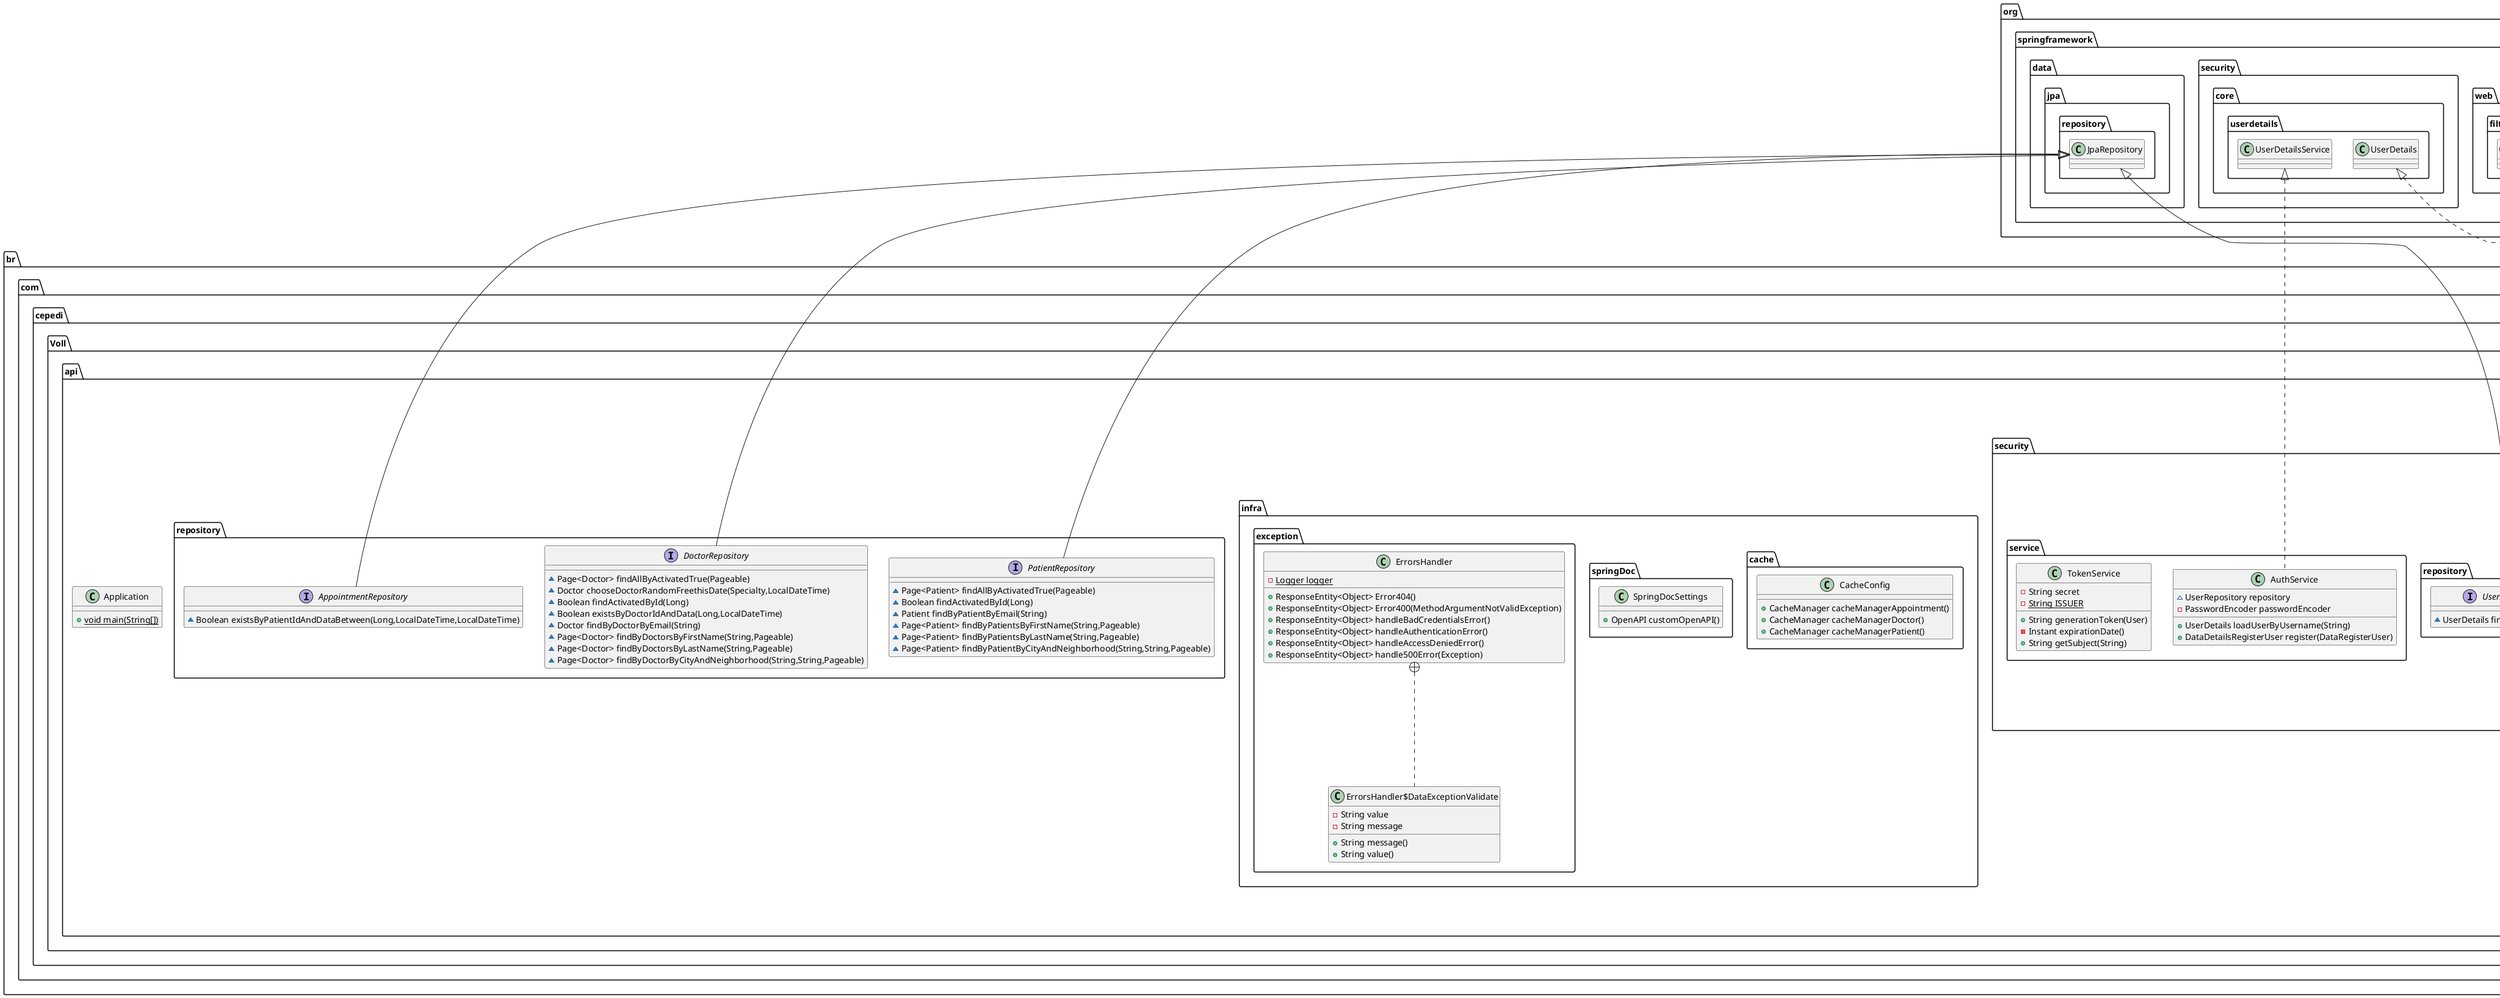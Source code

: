 @startuml
class br.com.cepedi.Voll.api.services.doctor.validations.disabled.ValidateDoctorAlreadyDisabled {
- DoctorRepository repository
+ void validation(Long)
}


class br.com.cepedi.Voll.api.controller.V1.AppointmentControllerV1 {
- {static} Logger log
- AppointmentService service
+ ResponseEntity<Object> schedule(DataRegisterAppointment)
+ ResponseEntity<Object> cancel(DataCancelAppointment)
}


class br.com.cepedi.Voll.api.model.records.doctor.input.DataUpdateDoctor {
- String name
- String email
- String phoneNumber
- DataRegisterAddress dataAddress
+ String name()
+ String phoneNumber()
+ String email()
+ DataRegisterAddress dataAddress()
}


class br.com.cepedi.Voll.api.model.entitys.Address {
- String publicPlace
- String neighborhood
- String cep
- String city
- String uf
- String complement
- String number
+ void updateData(DataRegisterAddress)
}


interface br.com.cepedi.Voll.api.services.appointment.validations.register.ValidationAcheduleAppointment {
~ void validation(DataRegisterAppointment)
}

class br.com.cepedi.Voll.api.model.records.doctor.input.DataRegisterDoctor {
- String name
- String email
- String phoneNumber
- String crm
- Specialty specialty
- DataRegisterAddress dataAddress
+ String name()
+ String crm()
+ String phoneNumber()
+ String email()
+ Specialty specialty()
+ DataRegisterAddress dataAddress()
}


class br.com.cepedi.Voll.api.services.appointment.validations.register.ValidationDoctorWithOtherAppointmentInSameDate {
- DoctorRepository repositoryDoctor
+ void validation(DataRegisterAppointment)
}


class br.com.cepedi.Voll.api.security.model.records.details.DadosTokenJWT {
- String token
+ String token()
}


interface br.com.cepedi.Voll.api.services.patient.validations.register.ValidationRegisterPatient {
}
class br.com.cepedi.Voll.api.model.records.address.input.DataRegisterAddress {
- String publicPlace
- String neighborhood
- String cep
- String city
- String uf
- String complement
- String number
+ String uf()
+ String neighborhood()
+ String number()
+ String cep()
+ String publicPlace()
+ String city()
+ String complement()
}


class br.com.cepedi.Voll.api.services.doctor.validations.update.ValidateDoctorExistenceForUpdate {
- DoctorRepository repository
+ void validation(Long,DataUpdateDoctor)
}


class br.com.cepedi.Voll.api.services.appointment.validations.register.validateDoctorExistence {
- DoctorRepository repositoryDoctor
+ void validation(DataRegisterAppointment)
}


class br.com.cepedi.Voll.api.services.doctor.validations.update.ValidateDoctorDisabled {
- DoctorRepository repository
+ void validation(Long,DataUpdateDoctor)
}


interface br.com.cepedi.Voll.api.services.doctor.validations.disabled.ValidationDisabledDoctor {
~ void validation(Long)
}

class br.com.cepedi.Voll.api.security.infra.SecurityFilter {
- TokenService tokenService
- UserRepository repository
# void doFilterInternal(HttpServletRequest,HttpServletResponse,FilterChain)
- String recoverToken(HttpServletRequest)
}


class br.com.cepedi.Voll.api.security.model.records.input.DataAuth {
- String login
- String password
+ String password()
+ String login()
}


class br.com.cepedi.Voll.api.security.infra.SettingsSecurity {
- SecurityFilter securityFilter
+ SecurityFilterChain securityFilterChain(HttpSecurity)
+ AuthenticationManager authenticationManager(AuthenticationConfiguration)
+ PasswordEncoder passwordEncoder()
}


class br.com.cepedi.Voll.api.model.entitys.Patient {
- Long id
- String name
- String email
- String phoneNumber
- String cpf
- Address address
- Boolean activated
+ void updateData(DataUpdatePatient)
+ void logicalDelete()
}


class br.com.cepedi.Voll.api.model.records.patient.input.DataRegisterPatient {
- String name
- String email
- String phoneNumber
- String cpf
- DataRegisterAddress dataAddress
+ String name()
+ String cpf()
+ String phoneNumber()
+ String email()
+ DataRegisterAddress dataAddress()
}


interface br.com.cepedi.Voll.api.services.patient.validations.update.ValidationUpdatePatient {
~ void validation(Long,DataUpdatePatient)
}

class br.com.cepedi.Voll.api.controller.V2.DoctorControllerV2 {
- {static} Logger log
- DoctorService service
+ ResponseEntity<DataDetailsDoctor> register(DataRegisterDoctor,UriComponentsBuilder)
+ ResponseEntity<Page<DataDetailsDoctor>> list(Pageable)
+ ResponseEntity<DataDetailsDoctor> details(Long)
+ ResponseEntity<DataDetailsDoctor> update(Long,DataUpdateDoctor)
+ ResponseEntity<Object> disabled(Long)
}


class br.com.cepedi.Voll.api.Application {
+ {static} void main(String[])
}

class br.com.cepedi.Voll.api.services.patient.validations.disabled.ValidatePatientAlreadyDisabled {
- PatientRepository repository
+ void validation(Long)
}


class br.com.cepedi.Voll.api.infra.cache.CacheConfig {
+ CacheManager cacheManagerAppointment()
+ CacheManager cacheManagerDoctor()
+ CacheManager cacheManagerPatient()
}

class br.com.cepedi.Voll.api.model.entitys.Doctor {
- Long id
- String name
- String email
~ String phoneNumber
- String crm
- Specialty specialty
- Address address
- Boolean activated
+ void updateData(DataUpdateDoctor)
+ void logicalDelete()
}


class br.com.cepedi.Voll.api.model.records.appointment.input.DataRegisterAppointment {
- Long idDoctor
- Long idPatient
- LocalDateTime date
- Specialty specialty
+ LocalDateTime date()
+ Specialty specialty()
+ Long idPatient()
+ Long idDoctor()
}


enum br.com.cepedi.Voll.api.model.records.appointment.enums.ReasonCancelAppointment {
+  PATIENT_GIVE_UP
+  DOCTOR_CANCEL
+  OTHERS
}

interface br.com.cepedi.Voll.api.services.patient.validations.disabled.ValidationDisabledPatient {
~ void validation(Long)
}

class br.com.cepedi.Voll.api.services.appointment.validations.register.ValidationRegisterBeforeTimeEstablished {
+ void validation(DataRegisterAppointment)
}

class br.com.cepedi.Voll.api.services.doctor.DoctorService {
- DoctorRepository repository
- List<ValidationDisabledDoctor> validationsDisabled
- List<ValidationUpdateDoctor> validationsUpdate
+ DataDetailsDoctor register(DataRegisterDoctor)
+ Page<DataDetailsDoctor> list(Pageable)
+ DataDetailsDoctor details(Long)
+ DataDetailsDoctor update(Long,DataUpdateDoctor)
+ void disabled(Long)
}


class br.com.cepedi.Voll.api.services.patient.PatientService {
- PatientRepository repository
- List<ValidationUpdatePatient> validationUpdatePatient
- List<ValidationDisabledPatient> validationDisabledPatients
+ DataDetailsPatient register(DataRegisterPatient)
+ Page<DataDetailsPatient> list(Pageable)
+ DataDetailsPatient details(Long)
+ DataDetailsPatient update(Long,DataUpdatePatient)
+ void disabled(Long)
}


class br.com.cepedi.Voll.api.security.controller.AuthController {
- AuthenticationManager manager
- TokenService tokenService
+ ResponseEntity efetuarLogin(DataAuth)
}


class br.com.cepedi.Voll.api.controller.V2.PatientControllerV2 {
- {static} Logger log
- PatientService service
+ ResponseEntity<DataDetailsPatient> register(DataRegisterPatient,UriComponentsBuilder)
+ ResponseEntity<Page<DataDetailsPatient>> listPatients(Pageable)
+ ResponseEntity<DataDetailsPatient> detailsDoctor(Long)
+ ResponseEntity<DataDetailsPatient> update(Long,DataUpdatePatient)
+ ResponseEntity<Object> disabled(Long)
}


interface br.com.cepedi.Voll.api.repository.PatientRepository {
~ Page<Patient> findAllByActivatedTrue(Pageable)
~ Boolean findActivatedById(Long)
~ Patient findByPatientByEmail(String)
~ Page<Patient> findByPatientsByFirstName(String,Pageable)
~ Page<Patient> findByPatientsByLastName(String,Pageable)
~ Page<Patient> findByPatientByCityAndNeighborhood(String,String,Pageable)
}

interface br.com.cepedi.Voll.api.services.doctor.validations.update.ValidationUpdateDoctor {
~ void validation(Long,DataUpdateDoctor)
}

class br.com.cepedi.Voll.api.infra.springDoc.SpringDocSettings {
+ OpenAPI customOpenAPI()
}

class br.com.cepedi.Voll.api.security.model.records.input.DataRegisterUser {
- String login
- String email
- String name
- String password
+ String login()
+ String email()
+ String name()
+ String password()
}


enum br.com.cepedi.Voll.api.model.records.doctor.input.Specialty {
+  ORTHOPEDICS
+  CARDIOLOGY
+  GYNECOLOGY
+  DERMATOLOGY
}

class br.com.cepedi.Voll.api.services.patient.validations.update.ValidatePatientDisabledForUpdate {
- PatientRepository repository
+ void validation(Long,DataUpdatePatient)
}


class br.com.cepedi.Voll.api.services.appointment.validations.register.ValidationTimeOperationClinic {
+ void validation(DataRegisterAppointment)
}

class br.com.cepedi.Voll.api.services.appointment.validations.register.ValidationDoctorActivated {
- DoctorRepository repositoryDoctor
+ void validation(DataRegisterAppointment)
}


class br.com.cepedi.Voll.api.services.appointment.validations.register.ValidationPatientWithoutOtherAppointmentOnTheDate {
- AppointmentRepository appointmentRepository
+ void validation(DataRegisterAppointment)
}


class br.com.cepedi.Voll.api.model.records.patient.input.DataUpdatePatient {
- String name
- String phoneNumber
- DataRegisterAddress dataAddress
+ String name()
+ String phoneNumber()
+ DataRegisterAddress dataAddress()
}


class br.com.cepedi.Voll.api.model.records.patient.details.DataDetailsPatient {
- Long id
- String name
- String email
- String phoneNumber
- String cpf
- DataDetailsAddress address
- Boolean activated
+ String phoneNumber()
+ DataDetailsAddress address()
+ String cpf()
+ String name()
+ String email()
+ Boolean activated()
+ Long id()
}


interface br.com.cepedi.Voll.api.services.appointment.validations.cancel.ValidationCancelAppointment {
~ void validation(DataCancelAppointment)
}

interface br.com.cepedi.Voll.api.services.doctor.validations.register.ValidationRegisterDoctor {
~ void validation(DataRegisterDoctor)
}

class br.com.cepedi.Voll.api.controller.V1.DoctorControllerV1 {
- {static} Logger log
- DoctorService service
+ ResponseEntity<DataDetailsDoctor> register(DataRegisterDoctor,UriComponentsBuilder)
+ ResponseEntity<Page<DataDetailsDoctor>> list(Pageable)
+ ResponseEntity<DataDetailsDoctor> details(Long)
+ ResponseEntity<DataDetailsDoctor> update(Long,DataUpdateDoctor)
+ ResponseEntity<Object> disabled(Long)
}


class br.com.cepedi.Voll.api.model.records.appointment.details.DataDetailsAppointment {
- Long id
- Long doctorId
- String doctorName
- Long patientId
- String patientName
- LocalDateTime dateService
- ReasonCancelAppointment reasonCancel
+ String doctorName()
+ LocalDateTime dateService()
+ Long doctorId()
+ Long patientId()
+ String patientName()
+ Long id()
+ ReasonCancelAppointment reasonCancel()
}


class br.com.cepedi.Voll.api.services.patient.validations.update.ValidatePatientExistenceForUpdate {
- PatientRepository repository
+ void validation(Long,DataUpdatePatient)
}


class br.com.cepedi.Voll.api.controller.V1.PatientControllerV1 {
- {static} Logger log
- PatientService service
+ ResponseEntity<DataDetailsPatient> register(DataRegisterPatient,UriComponentsBuilder)
+ ResponseEntity<Page<DataDetailsPatient>> listPatients(Pageable)
+ ResponseEntity<DataDetailsPatient> detailsDoctor(Long)
+ ResponseEntity<DataDetailsPatient> update(Long,DataUpdatePatient)
+ ResponseEntity<Object> disabled(Long)
}


class br.com.cepedi.Voll.api.infra.exception.ErrorsHandler {
- {static} Logger logger
+ ResponseEntity<Object> Error404()
+ ResponseEntity<Object> Error400(MethodArgumentNotValidException)
+ ResponseEntity<Object> handleBadCredentialsError()
+ ResponseEntity<Object> handleAuthenticationError()
+ ResponseEntity<Object> handleAccessDeniedError()
+ ResponseEntity<Object> handle500Error(Exception)
}


class br.com.cepedi.Voll.api.infra.exception.ErrorsHandler$DataExceptionValidate {
- String value
- String message
+ String message()
+ String value()
}


interface br.com.cepedi.Voll.api.security.repository.UserRepository {
~ UserDetails findByLogin(String)
}

class br.com.cepedi.Voll.api.services.appointment.validations.register.ValidationPatientActivated {
- PatientRepository repositoryPatient
+ void validation(DataRegisterAppointment)
}


interface br.com.cepedi.Voll.api.repository.DoctorRepository {
~ Page<Doctor> findAllByActivatedTrue(Pageable)
~ Doctor chooseDoctorRandomFreethisDate(Specialty,LocalDateTime)
~ Boolean findActivatedById(Long)
~ Boolean existsByDoctorIdAndData(Long,LocalDateTime)
~ Doctor findByDoctorByEmail(String)
~ Page<Doctor> findByDoctorsByFirstName(String,Pageable)
~ Page<Doctor> findByDoctorsByLastName(String,Pageable)
~ Page<Doctor> findByDoctorByCityAndNeighborhood(String,String,Pageable)
}

class br.com.cepedi.Voll.api.model.entitys.Appointment {
- Long id
- Doctor doctor
- Patient patient
- LocalDateTime dateService
- ReasonCancelAppointment reasonCancel
+ String toString()
+ void cancel(ReasonCancelAppointment)
}


class br.com.cepedi.Voll.api.model.records.appointment.input.DataCancelAppointment {
- Long idAppointment
- ReasonCancelAppointment reason
+ Long idAppointment()
+ ReasonCancelAppointment reason()
}


class br.com.cepedi.Voll.api.security.service.AuthService {
~ UserRepository repository
- PasswordEncoder passwordEncoder
+ UserDetails loadUserByUsername(String)
+ DataDetailsRegisterUser register(DataRegisterUser)
}


class br.com.cepedi.Voll.api.controller.V2.AppointmentControllerV2 {
- {static} Logger log
- AppointmentService service
+ ResponseEntity<Object> schedule(DataRegisterAppointment)
+ ResponseEntity<Object> cancel(DataCancelAppointment)
}


class br.com.cepedi.Voll.api.security.model.entitys.User {
- Long id
- String login
- String email
- String name
- String password
+ Collection<? extends GrantedAuthority> getAuthorities()
+ String getPassword()
+ String getUsername()
+ boolean isAccountNonExpired()
+ boolean isAccountNonLocked()
+ boolean isCredentialsNonExpired()
+ boolean isEnabled()
}


class br.com.cepedi.Voll.api.security.model.records.details.DataDetailsRegisterUser {
- String login
- String name
- String email
+ String login()
+ String name()
+ String email()
}


class br.com.cepedi.Voll.api.services.appointment.validations.register.ValidationPatientExistence {
- PatientRepository repositoryPatient
+ void validation(DataRegisterAppointment)
}


interface br.com.cepedi.Voll.api.repository.AppointmentRepository {
~ Boolean existsByPatientIdAndDataBetween(Long,LocalDateTime,LocalDateTime)
}

class br.com.cepedi.Voll.api.model.records.address.details.DataDetailsAddress {
- String publicPlace
- String neighborhood
- String cep
- String city
- String uf
- String complement
- String number
+ String publicPlace()
+ String cep()
+ String complement()
+ String city()
+ String neighborhood()
+ String uf()
+ String number()
}


class br.com.cepedi.Voll.api.security.service.TokenService {
- String secret
- {static} String ISSUER
+ String generationToken(User)
- Instant expirationDate()
+ String getSubject(String)
}


class br.com.cepedi.Voll.api.services.doctor.validations.disabled.ValidateDoctorExistenceForDisabled {
- DoctorRepository repository
+ void validation(Long)
}


class br.com.cepedi.Voll.api.model.records.doctor.details.DataDetailsDoctor {
- Long id
- String name
- String email
- String phoneNumber
- String crm
- Specialty specialty
- DataDetailsAddress address
- Boolean activated
+ String phoneNumber()
+ DataDetailsAddress address()
+ Specialty specialty()
+ String name()
+ String email()
+ String crm()
+ Boolean activated()
+ Long id()
}


class br.com.cepedi.Voll.api.security.controller.RegisterController {
- AuthService authService
+ DataDetailsRegisterUser registerUser(DataRegisterUser)
}


class br.com.cepedi.Voll.api.services.patient.validations.disabled.ValidateDisabledExistenceForDisabled {
- PatientRepository repository
+ void validation(Long)
}


class br.com.cepedi.Voll.api.services.appointment.AppointmentService {
- AppointmentRepository repository
- DoctorRepository repositoryDoctors
- PatientRepository repositoryPatient
- List<ValidationAcheduleAppointment> validators
+ DataDetailsAppointment register(DataRegisterAppointment)
- Doctor chooseDoctor(DataRegisterAppointment)
+ void cancel(DataCancelAppointment)
}


class br.com.cepedi.Voll.api.services.appointment.validations.cancel.ValidationCancelBeforeTimeEstablished {
- AppointmentRepository repository
+ void validation(DataCancelAppointment)
}




br.com.cepedi.Voll.api.services.doctor.validations.disabled.ValidationDisabledDoctor <|.. br.com.cepedi.Voll.api.services.doctor.validations.disabled.ValidateDoctorAlreadyDisabled
br.com.cepedi.Voll.api.services.appointment.validations.register.ValidationAcheduleAppointment <|.. br.com.cepedi.Voll.api.services.appointment.validations.register.ValidationDoctorWithOtherAppointmentInSameDate
br.com.cepedi.Voll.api.services.doctor.validations.update.ValidationUpdateDoctor <|.. br.com.cepedi.Voll.api.services.doctor.validations.update.ValidateDoctorExistenceForUpdate
br.com.cepedi.Voll.api.services.appointment.validations.register.ValidationAcheduleAppointment <|.. br.com.cepedi.Voll.api.services.appointment.validations.register.validateDoctorExistence
br.com.cepedi.Voll.api.services.doctor.validations.update.ValidationUpdateDoctor <|.. br.com.cepedi.Voll.api.services.doctor.validations.update.ValidateDoctorDisabled
org.springframework.web.filter.OncePerRequestFilter <|-- br.com.cepedi.Voll.api.security.infra.SecurityFilter
br.com.cepedi.Voll.api.services.patient.validations.disabled.ValidationDisabledPatient <|.. br.com.cepedi.Voll.api.services.patient.validations.disabled.ValidatePatientAlreadyDisabled
br.com.cepedi.Voll.api.services.appointment.validations.register.ValidationAcheduleAppointment <|.. br.com.cepedi.Voll.api.services.appointment.validations.register.ValidationRegisterBeforeTimeEstablished
org.springframework.data.jpa.repository.JpaRepository <|-- br.com.cepedi.Voll.api.repository.PatientRepository
br.com.cepedi.Voll.api.services.patient.validations.update.ValidationUpdatePatient <|.. br.com.cepedi.Voll.api.services.patient.validations.update.ValidatePatientDisabledForUpdate
br.com.cepedi.Voll.api.services.appointment.validations.register.ValidationAcheduleAppointment <|.. br.com.cepedi.Voll.api.services.appointment.validations.register.ValidationTimeOperationClinic
br.com.cepedi.Voll.api.services.appointment.validations.register.ValidationAcheduleAppointment <|.. br.com.cepedi.Voll.api.services.appointment.validations.register.ValidationDoctorActivated
br.com.cepedi.Voll.api.services.appointment.validations.register.ValidationAcheduleAppointment <|.. br.com.cepedi.Voll.api.services.appointment.validations.register.ValidationPatientWithoutOtherAppointmentOnTheDate
br.com.cepedi.Voll.api.services.patient.validations.update.ValidationUpdatePatient <|.. br.com.cepedi.Voll.api.services.patient.validations.update.ValidatePatientExistenceForUpdate
br.com.cepedi.Voll.api.infra.exception.ErrorsHandler +.. br.com.cepedi.Voll.api.infra.exception.ErrorsHandler$DataExceptionValidate
org.springframework.data.jpa.repository.JpaRepository <|-- br.com.cepedi.Voll.api.security.repository.UserRepository
br.com.cepedi.Voll.api.services.appointment.validations.register.ValidationAcheduleAppointment <|.. br.com.cepedi.Voll.api.services.appointment.validations.register.ValidationPatientActivated
org.springframework.data.jpa.repository.JpaRepository <|-- br.com.cepedi.Voll.api.repository.DoctorRepository
org.springframework.security.core.userdetails.UserDetailsService <|.. br.com.cepedi.Voll.api.security.service.AuthService
org.springframework.security.core.userdetails.UserDetails <|.. br.com.cepedi.Voll.api.security.model.entitys.User
br.com.cepedi.Voll.api.services.appointment.validations.register.ValidationAcheduleAppointment <|.. br.com.cepedi.Voll.api.services.appointment.validations.register.ValidationPatientExistence
org.springframework.data.jpa.repository.JpaRepository <|-- br.com.cepedi.Voll.api.repository.AppointmentRepository
br.com.cepedi.Voll.api.services.doctor.validations.disabled.ValidationDisabledDoctor <|.. br.com.cepedi.Voll.api.services.doctor.validations.disabled.ValidateDoctorExistenceForDisabled
br.com.cepedi.Voll.api.services.patient.validations.disabled.ValidationDisabledPatient <|.. br.com.cepedi.Voll.api.services.patient.validations.disabled.ValidateDisabledExistenceForDisabled
br.com.cepedi.Voll.api.services.appointment.validations.cancel.ValidationCancelAppointment <|.. br.com.cepedi.Voll.api.services.appointment.validations.cancel.ValidationCancelBeforeTimeEstablished
@enduml